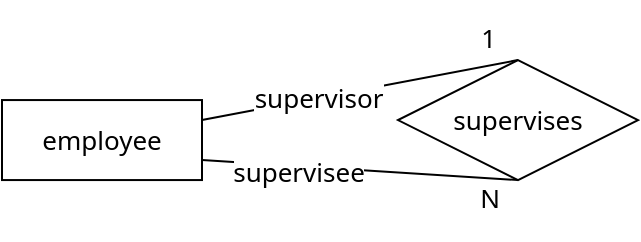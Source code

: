 <mxfile version="15.5.4" type="device"><diagram id="R2lEEEUBdFMjLlhIrx00" name="Page-1"><mxGraphModel dx="572" dy="657" grid="1" gridSize="10" guides="1" tooltips="1" connect="1" arrows="1" fold="1" page="1" pageScale="1" pageWidth="850" pageHeight="1100" math="0" shadow="0" extFonts="Permanent Marker^https://fonts.googleapis.com/css?family=Permanent+Marker"><root><mxCell id="0"/><mxCell id="1" parent="0"/><mxCell id="_JXa1gVnuHxQn5Y822X5-17" value="" style="rounded=0;whiteSpace=wrap;html=1;fontFamily=Noto Sans;fontSource=https%3A%2F%2Ffonts.googleapis.com%2Fcss%3Ffamily%3DNoto%2BSans;strokeColor=none;fillColor=none;" vertex="1" parent="1"><mxGeometry x="1201.5" y="50" width="30" height="20" as="geometry"/></mxCell><mxCell id="_JXa1gVnuHxQn5Y822X5-18" value="" style="rounded=0;whiteSpace=wrap;html=1;fontFamily=Noto Sans;fontSource=https%3A%2F%2Ffonts.googleapis.com%2Fcss%3Ffamily%3DNoto%2BSans;strokeColor=none;fillColor=none;" vertex="1" parent="1"><mxGeometry x="1201.5" y="150" width="30" height="20" as="geometry"/></mxCell><mxCell id="_JXa1gVnuHxQn5Y822X5-9" value="employee" style="whiteSpace=wrap;html=1;align=center;fontSize=13;fontFamily=Noto Sans;fontSource=https%3A%2F%2Ffonts.googleapis.com%2Fcss%3Ffamily%3DNoto%2BSans;" vertex="1" parent="1"><mxGeometry x="960" y="100.03" width="100" height="40" as="geometry"/></mxCell><mxCell id="_JXa1gVnuHxQn5Y822X5-10" value="supervises" style="shape=rhombus;perimeter=rhombusPerimeter;whiteSpace=wrap;html=1;align=center;fontSize=13;fontFamily=Noto Sans;fontSource=https%3A%2F%2Ffonts.googleapis.com%2Fcss%3Ffamily%3DNoto%2BSans;" vertex="1" parent="1"><mxGeometry x="1158" y="80.03" width="120" height="60" as="geometry"/></mxCell><mxCell id="_JXa1gVnuHxQn5Y822X5-11" value="" style="endArrow=none;html=1;rounded=0;exitX=1;exitY=0.25;exitDx=0;exitDy=0;fontSize=13;entryX=0.5;entryY=0;entryDx=0;entryDy=0;fontFamily=Noto Sans;fontSource=https%3A%2F%2Ffonts.googleapis.com%2Fcss%3Ffamily%3DNoto%2BSans;" edge="1" parent="1" source="_JXa1gVnuHxQn5Y822X5-9" target="_JXa1gVnuHxQn5Y822X5-10"><mxGeometry relative="1" as="geometry"><mxPoint x="1110" y="120.03" as="sourcePoint"/><mxPoint x="1110" y="42.03" as="targetPoint"/></mxGeometry></mxCell><mxCell id="_JXa1gVnuHxQn5Y822X5-12" value="1" style="resizable=0;html=1;align=right;verticalAlign=bottom;rotation=0;fontSize=13;fontFamily=Noto Sans;fontSource=https%3A%2F%2Ffonts.googleapis.com%2Fcss%3Ffamily%3DNoto%2BSans;" connectable="0" vertex="1" parent="_JXa1gVnuHxQn5Y822X5-11"><mxGeometry x="1" relative="1" as="geometry"><mxPoint x="-11" as="offset"/></mxGeometry></mxCell><mxCell id="_JXa1gVnuHxQn5Y822X5-13" value="supervisor" style="edgeLabel;html=1;align=center;verticalAlign=middle;resizable=0;points=[];fontSize=13;fontFamily=Noto Sans;fontSource=https%3A%2F%2Ffonts.googleapis.com%2Fcss%3Ffamily%3DNoto%2BSans;" vertex="1" connectable="0" parent="_JXa1gVnuHxQn5Y822X5-11"><mxGeometry x="-0.264" relative="1" as="geometry"><mxPoint as="offset"/></mxGeometry></mxCell><mxCell id="_JXa1gVnuHxQn5Y822X5-14" value="" style="endArrow=none;html=1;rounded=0;exitX=1;exitY=0.75;exitDx=0;exitDy=0;entryX=0.5;entryY=1;entryDx=0;entryDy=0;fontSize=13;fontFamily=Noto Sans;fontSource=https%3A%2F%2Ffonts.googleapis.com%2Fcss%3Ffamily%3DNoto%2BSans;" edge="1" parent="1" source="_JXa1gVnuHxQn5Y822X5-9" target="_JXa1gVnuHxQn5Y822X5-10"><mxGeometry relative="1" as="geometry"><mxPoint x="1110" y="130.03" as="sourcePoint"/><mxPoint x="1110" y="205.03" as="targetPoint"/></mxGeometry></mxCell><mxCell id="_JXa1gVnuHxQn5Y822X5-15" value="N" style="resizable=0;html=1;align=right;verticalAlign=bottom;fontSize=13;fontFamily=Noto Sans;fontSource=https%3A%2F%2Ffonts.googleapis.com%2Fcss%3Ffamily%3DNoto%2BSans;" connectable="0" vertex="1" parent="_JXa1gVnuHxQn5Y822X5-14"><mxGeometry x="1" relative="1" as="geometry"><mxPoint x="-9" y="19" as="offset"/></mxGeometry></mxCell><mxCell id="_JXa1gVnuHxQn5Y822X5-16" value="supervisee" style="edgeLabel;html=1;align=center;verticalAlign=middle;resizable=0;points=[];fontSize=13;fontFamily=Noto Sans;fontSource=https%3A%2F%2Ffonts.googleapis.com%2Fcss%3Ffamily%3DNoto%2BSans;" vertex="1" connectable="0" parent="_JXa1gVnuHxQn5Y822X5-14"><mxGeometry x="-0.39" y="-3" relative="1" as="geometry"><mxPoint as="offset"/></mxGeometry></mxCell></root></mxGraphModel></diagram></mxfile>